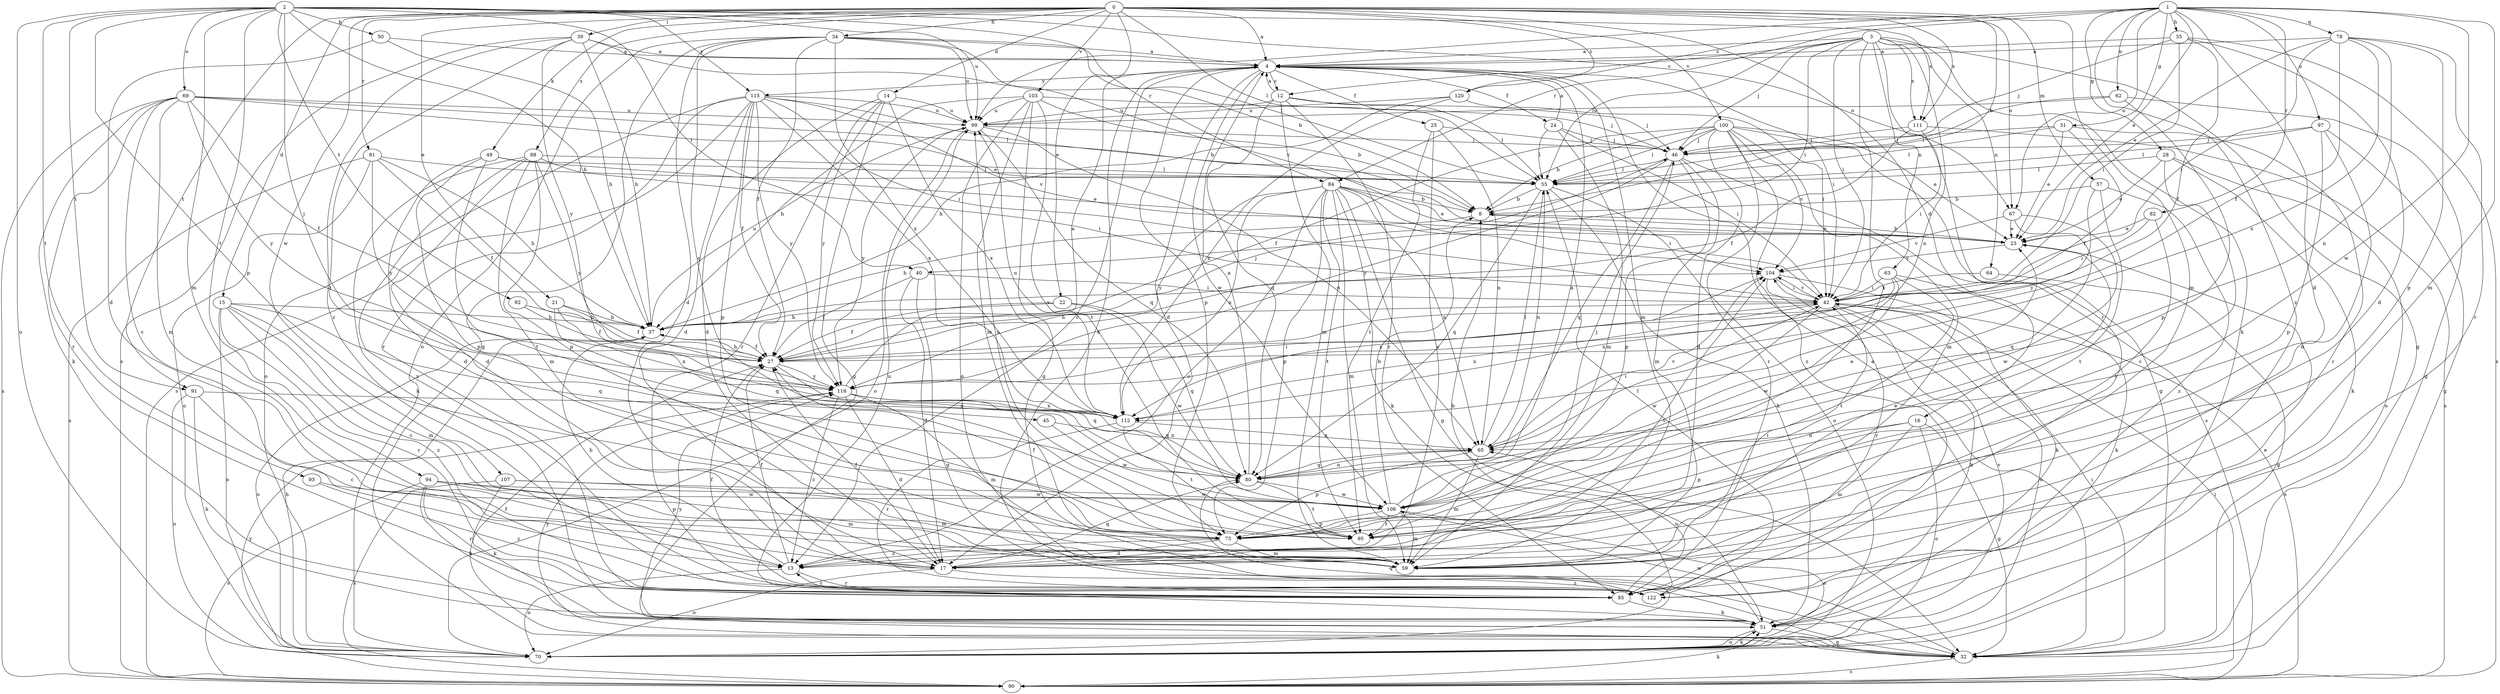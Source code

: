 strict digraph  {
0;
1;
2;
3;
4;
8;
12;
13;
14;
15;
16;
17;
21;
22;
23;
24;
25;
27;
28;
31;
32;
34;
35;
37;
39;
40;
42;
45;
46;
49;
50;
51;
55;
57;
59;
62;
63;
64;
65;
67;
69;
70;
75;
78;
80;
81;
82;
84;
85;
88;
90;
91;
92;
93;
94;
95;
97;
99;
100;
103;
104;
107;
108;
111;
112;
115;
116;
120;
122;
0 -> 4  [label=a];
0 -> 8  [label=b];
0 -> 14  [label=d];
0 -> 15  [label=d];
0 -> 16  [label=d];
0 -> 21  [label=e];
0 -> 22  [label=e];
0 -> 34  [label=h];
0 -> 39  [label=i];
0 -> 49  [label=k];
0 -> 55  [label=l];
0 -> 57  [label=m];
0 -> 59  [label=m];
0 -> 67  [label=o];
0 -> 81  [label=r];
0 -> 88  [label=s];
0 -> 91  [label=t];
0 -> 100  [label=v];
0 -> 103  [label=v];
0 -> 107  [label=w];
0 -> 111  [label=x];
0 -> 120  [label=z];
1 -> 17  [label=d];
1 -> 23  [label=e];
1 -> 28  [label=g];
1 -> 31  [label=g];
1 -> 35  [label=h];
1 -> 59  [label=m];
1 -> 62  [label=n];
1 -> 67  [label=o];
1 -> 78  [label=q];
1 -> 82  [label=r];
1 -> 84  [label=r];
1 -> 97  [label=u];
1 -> 99  [label=u];
1 -> 108  [label=w];
1 -> 120  [label=z];
1 -> 122  [label=z];
2 -> 37  [label=h];
2 -> 40  [label=i];
2 -> 45  [label=j];
2 -> 50  [label=k];
2 -> 59  [label=m];
2 -> 67  [label=o];
2 -> 69  [label=o];
2 -> 70  [label=o];
2 -> 75  [label=p];
2 -> 84  [label=r];
2 -> 91  [label=t];
2 -> 92  [label=t];
2 -> 93  [label=t];
2 -> 94  [label=t];
2 -> 99  [label=u];
2 -> 111  [label=x];
2 -> 115  [label=y];
3 -> 4  [label=a];
3 -> 12  [label=c];
3 -> 32  [label=g];
3 -> 40  [label=i];
3 -> 42  [label=i];
3 -> 46  [label=j];
3 -> 51  [label=k];
3 -> 55  [label=l];
3 -> 63  [label=n];
3 -> 64  [label=n];
3 -> 65  [label=n];
3 -> 85  [label=r];
3 -> 95  [label=t];
3 -> 111  [label=x];
4 -> 12  [label=c];
4 -> 13  [label=c];
4 -> 17  [label=d];
4 -> 24  [label=f];
4 -> 25  [label=f];
4 -> 42  [label=i];
4 -> 59  [label=m];
4 -> 75  [label=p];
4 -> 108  [label=w];
4 -> 115  [label=y];
8 -> 23  [label=e];
8 -> 37  [label=h];
12 -> 4  [label=a];
12 -> 46  [label=j];
12 -> 55  [label=l];
12 -> 59  [label=m];
12 -> 80  [label=q];
12 -> 85  [label=r];
12 -> 99  [label=u];
13 -> 27  [label=f];
13 -> 37  [label=h];
13 -> 70  [label=o];
13 -> 85  [label=r];
13 -> 104  [label=v];
14 -> 17  [label=d];
14 -> 32  [label=g];
14 -> 85  [label=r];
14 -> 99  [label=u];
14 -> 112  [label=x];
14 -> 116  [label=y];
15 -> 13  [label=c];
15 -> 37  [label=h];
15 -> 59  [label=m];
15 -> 70  [label=o];
15 -> 80  [label=q];
15 -> 85  [label=r];
15 -> 122  [label=z];
16 -> 32  [label=g];
16 -> 59  [label=m];
16 -> 65  [label=n];
16 -> 70  [label=o];
16 -> 75  [label=p];
17 -> 23  [label=e];
17 -> 27  [label=f];
17 -> 70  [label=o];
17 -> 80  [label=q];
17 -> 122  [label=z];
21 -> 27  [label=f];
21 -> 37  [label=h];
21 -> 80  [label=q];
21 -> 112  [label=x];
22 -> 27  [label=f];
22 -> 37  [label=h];
22 -> 80  [label=q];
22 -> 108  [label=w];
23 -> 8  [label=b];
23 -> 104  [label=v];
24 -> 4  [label=a];
24 -> 42  [label=i];
24 -> 46  [label=j];
24 -> 55  [label=l];
24 -> 59  [label=m];
25 -> 13  [label=c];
25 -> 46  [label=j];
25 -> 65  [label=n];
25 -> 95  [label=t];
27 -> 37  [label=h];
27 -> 46  [label=j];
27 -> 80  [label=q];
27 -> 116  [label=y];
28 -> 13  [label=c];
28 -> 23  [label=e];
28 -> 51  [label=k];
28 -> 55  [label=l];
28 -> 70  [label=o];
31 -> 23  [label=e];
31 -> 27  [label=f];
31 -> 46  [label=j];
31 -> 55  [label=l];
31 -> 85  [label=r];
32 -> 4  [label=a];
32 -> 27  [label=f];
32 -> 42  [label=i];
32 -> 80  [label=q];
32 -> 90  [label=s];
32 -> 116  [label=y];
34 -> 4  [label=a];
34 -> 8  [label=b];
34 -> 17  [label=d];
34 -> 27  [label=f];
34 -> 32  [label=g];
34 -> 55  [label=l];
34 -> 70  [label=o];
34 -> 80  [label=q];
34 -> 99  [label=u];
34 -> 112  [label=x];
35 -> 4  [label=a];
35 -> 17  [label=d];
35 -> 27  [label=f];
35 -> 42  [label=i];
35 -> 46  [label=j];
35 -> 90  [label=s];
37 -> 27  [label=f];
37 -> 70  [label=o];
37 -> 99  [label=u];
37 -> 104  [label=v];
39 -> 4  [label=a];
39 -> 37  [label=h];
39 -> 90  [label=s];
39 -> 95  [label=t];
39 -> 104  [label=v];
39 -> 116  [label=y];
39 -> 122  [label=z];
40 -> 17  [label=d];
40 -> 27  [label=f];
40 -> 32  [label=g];
40 -> 42  [label=i];
42 -> 37  [label=h];
42 -> 51  [label=k];
42 -> 70  [label=o];
42 -> 90  [label=s];
42 -> 104  [label=v];
42 -> 108  [label=w];
42 -> 112  [label=x];
45 -> 65  [label=n];
45 -> 108  [label=w];
46 -> 55  [label=l];
46 -> 59  [label=m];
46 -> 75  [label=p];
46 -> 80  [label=q];
46 -> 90  [label=s];
46 -> 116  [label=y];
49 -> 17  [label=d];
49 -> 23  [label=e];
49 -> 55  [label=l];
49 -> 75  [label=p];
49 -> 95  [label=t];
50 -> 4  [label=a];
50 -> 17  [label=d];
50 -> 37  [label=h];
51 -> 32  [label=g];
51 -> 70  [label=o];
51 -> 99  [label=u];
51 -> 108  [label=w];
51 -> 116  [label=y];
55 -> 8  [label=b];
55 -> 51  [label=k];
55 -> 65  [label=n];
55 -> 70  [label=o];
55 -> 80  [label=q];
57 -> 8  [label=b];
57 -> 95  [label=t];
57 -> 116  [label=y];
57 -> 122  [label=z];
59 -> 42  [label=i];
62 -> 32  [label=g];
62 -> 55  [label=l];
62 -> 75  [label=p];
62 -> 99  [label=u];
63 -> 42  [label=i];
63 -> 51  [label=k];
63 -> 95  [label=t];
63 -> 108  [label=w];
63 -> 112  [label=x];
64 -> 32  [label=g];
64 -> 42  [label=i];
65 -> 42  [label=i];
65 -> 55  [label=l];
65 -> 59  [label=m];
65 -> 75  [label=p];
65 -> 80  [label=q];
65 -> 104  [label=v];
67 -> 23  [label=e];
67 -> 80  [label=q];
67 -> 104  [label=v];
67 -> 108  [label=w];
69 -> 13  [label=c];
69 -> 23  [label=e];
69 -> 27  [label=f];
69 -> 51  [label=k];
69 -> 55  [label=l];
69 -> 59  [label=m];
69 -> 85  [label=r];
69 -> 90  [label=s];
69 -> 99  [label=u];
69 -> 116  [label=y];
70 -> 23  [label=e];
70 -> 37  [label=h];
70 -> 51  [label=k];
70 -> 104  [label=v];
75 -> 13  [label=c];
75 -> 17  [label=d];
75 -> 27  [label=f];
75 -> 59  [label=m];
78 -> 4  [label=a];
78 -> 23  [label=e];
78 -> 27  [label=f];
78 -> 42  [label=i];
78 -> 65  [label=n];
78 -> 75  [label=p];
78 -> 85  [label=r];
78 -> 112  [label=x];
80 -> 4  [label=a];
80 -> 23  [label=e];
80 -> 65  [label=n];
80 -> 95  [label=t];
80 -> 108  [label=w];
81 -> 27  [label=f];
81 -> 37  [label=h];
81 -> 55  [label=l];
81 -> 70  [label=o];
81 -> 90  [label=s];
81 -> 116  [label=y];
82 -> 23  [label=e];
82 -> 42  [label=i];
82 -> 95  [label=t];
84 -> 8  [label=b];
84 -> 13  [label=c];
84 -> 23  [label=e];
84 -> 32  [label=g];
84 -> 42  [label=i];
84 -> 51  [label=k];
84 -> 59  [label=m];
84 -> 65  [label=n];
84 -> 75  [label=p];
84 -> 95  [label=t];
84 -> 112  [label=x];
84 -> 116  [label=y];
85 -> 13  [label=c];
85 -> 51  [label=k];
85 -> 65  [label=n];
88 -> 17  [label=d];
88 -> 42  [label=i];
88 -> 51  [label=k];
88 -> 55  [label=l];
88 -> 59  [label=m];
88 -> 75  [label=p];
88 -> 116  [label=y];
88 -> 122  [label=z];
90 -> 42  [label=i];
90 -> 51  [label=k];
90 -> 116  [label=y];
91 -> 13  [label=c];
91 -> 51  [label=k];
91 -> 70  [label=o];
91 -> 112  [label=x];
92 -> 27  [label=f];
92 -> 37  [label=h];
93 -> 108  [label=w];
93 -> 122  [label=z];
94 -> 51  [label=k];
94 -> 59  [label=m];
94 -> 75  [label=p];
94 -> 85  [label=r];
94 -> 90  [label=s];
94 -> 108  [label=w];
95 -> 99  [label=u];
97 -> 17  [label=d];
97 -> 32  [label=g];
97 -> 46  [label=j];
97 -> 55  [label=l];
97 -> 75  [label=p];
99 -> 46  [label=j];
99 -> 65  [label=n];
99 -> 70  [label=o];
99 -> 80  [label=q];
99 -> 116  [label=y];
100 -> 8  [label=b];
100 -> 17  [label=d];
100 -> 23  [label=e];
100 -> 27  [label=f];
100 -> 32  [label=g];
100 -> 46  [label=j];
100 -> 55  [label=l];
100 -> 59  [label=m];
100 -> 85  [label=r];
100 -> 104  [label=v];
100 -> 122  [label=z];
103 -> 8  [label=b];
103 -> 32  [label=g];
103 -> 37  [label=h];
103 -> 46  [label=j];
103 -> 59  [label=m];
103 -> 70  [label=o];
103 -> 95  [label=t];
103 -> 99  [label=u];
104 -> 42  [label=i];
104 -> 51  [label=k];
104 -> 85  [label=r];
104 -> 112  [label=x];
107 -> 51  [label=k];
107 -> 59  [label=m];
107 -> 90  [label=s];
107 -> 108  [label=w];
108 -> 4  [label=a];
108 -> 8  [label=b];
108 -> 46  [label=j];
108 -> 59  [label=m];
108 -> 70  [label=o];
108 -> 75  [label=p];
108 -> 95  [label=t];
111 -> 27  [label=f];
111 -> 42  [label=i];
111 -> 46  [label=j];
111 -> 90  [label=s];
112 -> 65  [label=n];
112 -> 85  [label=r];
112 -> 95  [label=t];
112 -> 99  [label=u];
115 -> 8  [label=b];
115 -> 17  [label=d];
115 -> 27  [label=f];
115 -> 42  [label=i];
115 -> 70  [label=o];
115 -> 75  [label=p];
115 -> 85  [label=r];
115 -> 90  [label=s];
115 -> 99  [label=u];
115 -> 104  [label=v];
115 -> 112  [label=x];
115 -> 116  [label=y];
116 -> 4  [label=a];
116 -> 13  [label=c];
116 -> 17  [label=d];
116 -> 42  [label=i];
116 -> 59  [label=m];
116 -> 80  [label=q];
116 -> 112  [label=x];
120 -> 37  [label=h];
120 -> 42  [label=i];
120 -> 99  [label=u];
120 -> 112  [label=x];
122 -> 4  [label=a];
122 -> 8  [label=b];
122 -> 27  [label=f];
122 -> 55  [label=l];
}
